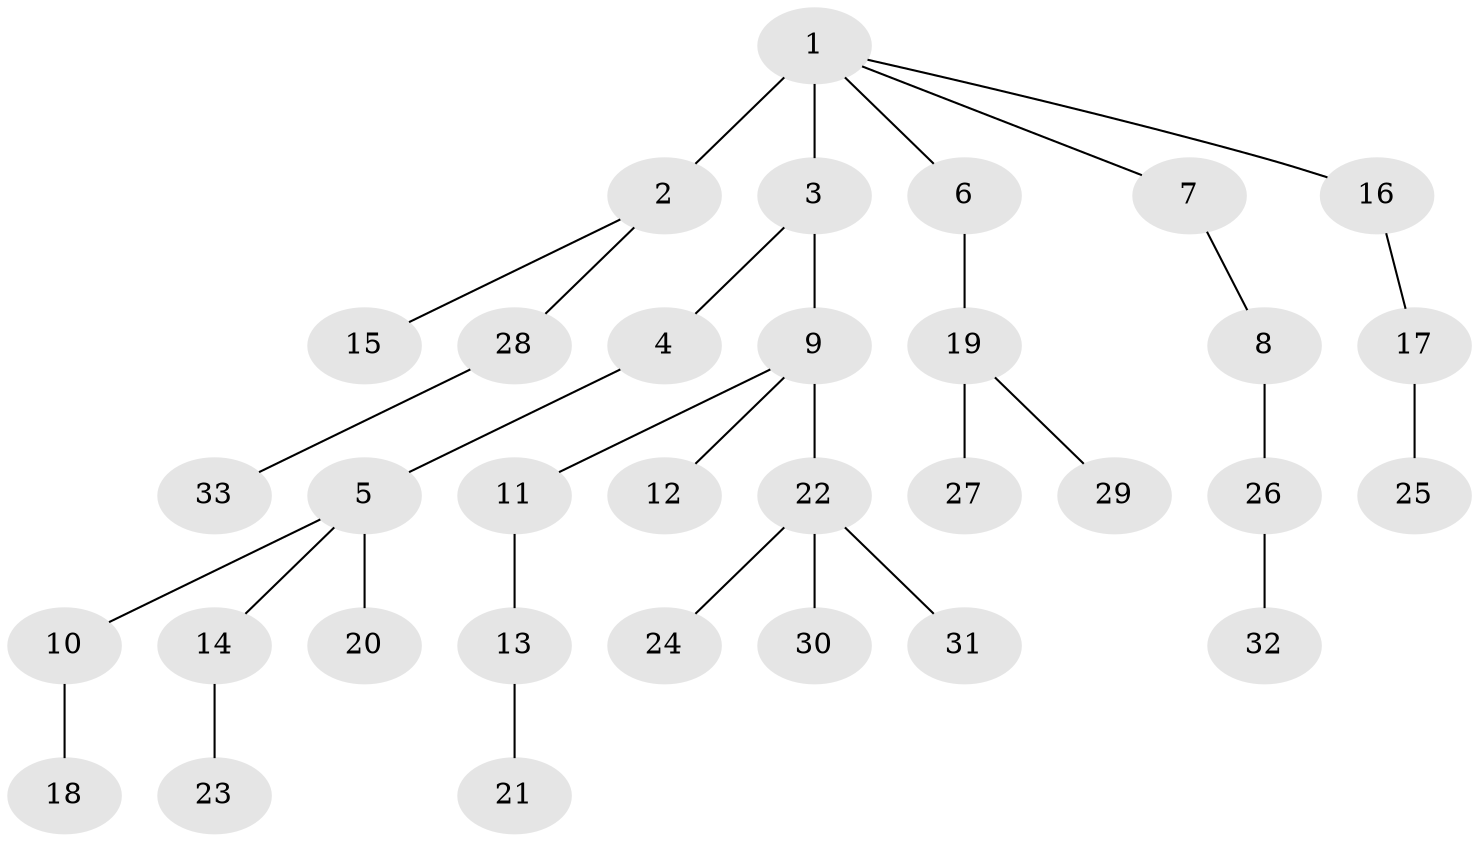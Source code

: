 // original degree distribution, {2: 0.27102803738317754, 6: 0.009345794392523364, 3: 0.14953271028037382, 4: 0.07476635514018691, 5: 0.018691588785046728, 8: 0.009345794392523364, 1: 0.4672897196261682}
// Generated by graph-tools (version 1.1) at 2025/51/03/04/25 22:51:45]
// undirected, 33 vertices, 32 edges
graph export_dot {
  node [color=gray90,style=filled];
  1;
  2;
  3;
  4;
  5;
  6;
  7;
  8;
  9;
  10;
  11;
  12;
  13;
  14;
  15;
  16;
  17;
  18;
  19;
  20;
  21;
  22;
  23;
  24;
  25;
  26;
  27;
  28;
  29;
  30;
  31;
  32;
  33;
  1 -- 2 [weight=3.0];
  1 -- 3 [weight=1.0];
  1 -- 6 [weight=1.0];
  1 -- 7 [weight=1.0];
  1 -- 16 [weight=1.0];
  2 -- 15 [weight=1.0];
  2 -- 28 [weight=1.0];
  3 -- 4 [weight=1.0];
  3 -- 9 [weight=1.0];
  4 -- 5 [weight=1.0];
  5 -- 10 [weight=1.0];
  5 -- 14 [weight=1.0];
  5 -- 20 [weight=1.0];
  6 -- 19 [weight=1.0];
  7 -- 8 [weight=1.0];
  8 -- 26 [weight=2.0];
  9 -- 11 [weight=1.0];
  9 -- 12 [weight=1.0];
  9 -- 22 [weight=3.0];
  10 -- 18 [weight=1.0];
  11 -- 13 [weight=1.0];
  13 -- 21 [weight=1.0];
  14 -- 23 [weight=1.0];
  16 -- 17 [weight=1.0];
  17 -- 25 [weight=2.0];
  19 -- 27 [weight=1.0];
  19 -- 29 [weight=1.0];
  22 -- 24 [weight=1.0];
  22 -- 30 [weight=1.0];
  22 -- 31 [weight=1.0];
  26 -- 32 [weight=1.0];
  28 -- 33 [weight=1.0];
}
